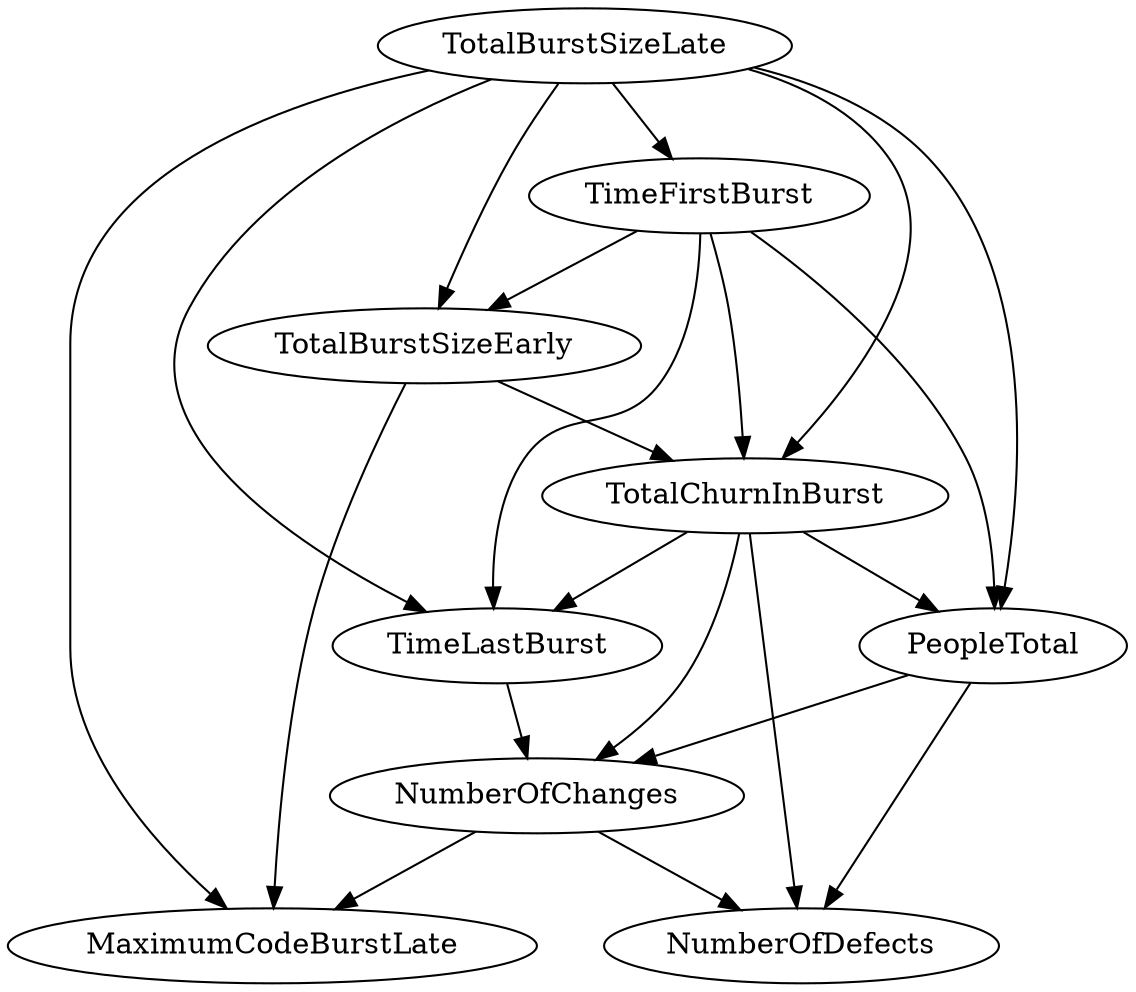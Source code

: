 digraph {
   NumberOfDefects;
   NumberOfChanges;
   TotalBurstSizeEarly;
   TotalBurstSizeLate;
   TimeLastBurst;
   TimeFirstBurst;
   TotalChurnInBurst;
   MaximumCodeBurstLate;
   PeopleTotal;
   NumberOfChanges -> NumberOfDefects;
   NumberOfChanges -> MaximumCodeBurstLate;
   TotalBurstSizeEarly -> TotalChurnInBurst;
   TotalBurstSizeEarly -> MaximumCodeBurstLate;
   TotalBurstSizeLate -> TotalBurstSizeEarly;
   TotalBurstSizeLate -> TimeLastBurst;
   TotalBurstSizeLate -> TimeFirstBurst;
   TotalBurstSizeLate -> TotalChurnInBurst;
   TotalBurstSizeLate -> MaximumCodeBurstLate;
   TotalBurstSizeLate -> PeopleTotal;
   TimeLastBurst -> NumberOfChanges;
   TimeFirstBurst -> TotalBurstSizeEarly;
   TimeFirstBurst -> TimeLastBurst;
   TimeFirstBurst -> TotalChurnInBurst;
   TimeFirstBurst -> PeopleTotal;
   TotalChurnInBurst -> NumberOfDefects;
   TotalChurnInBurst -> NumberOfChanges;
   TotalChurnInBurst -> TimeLastBurst;
   TotalChurnInBurst -> PeopleTotal;
   PeopleTotal -> NumberOfDefects;
   PeopleTotal -> NumberOfChanges;
}
